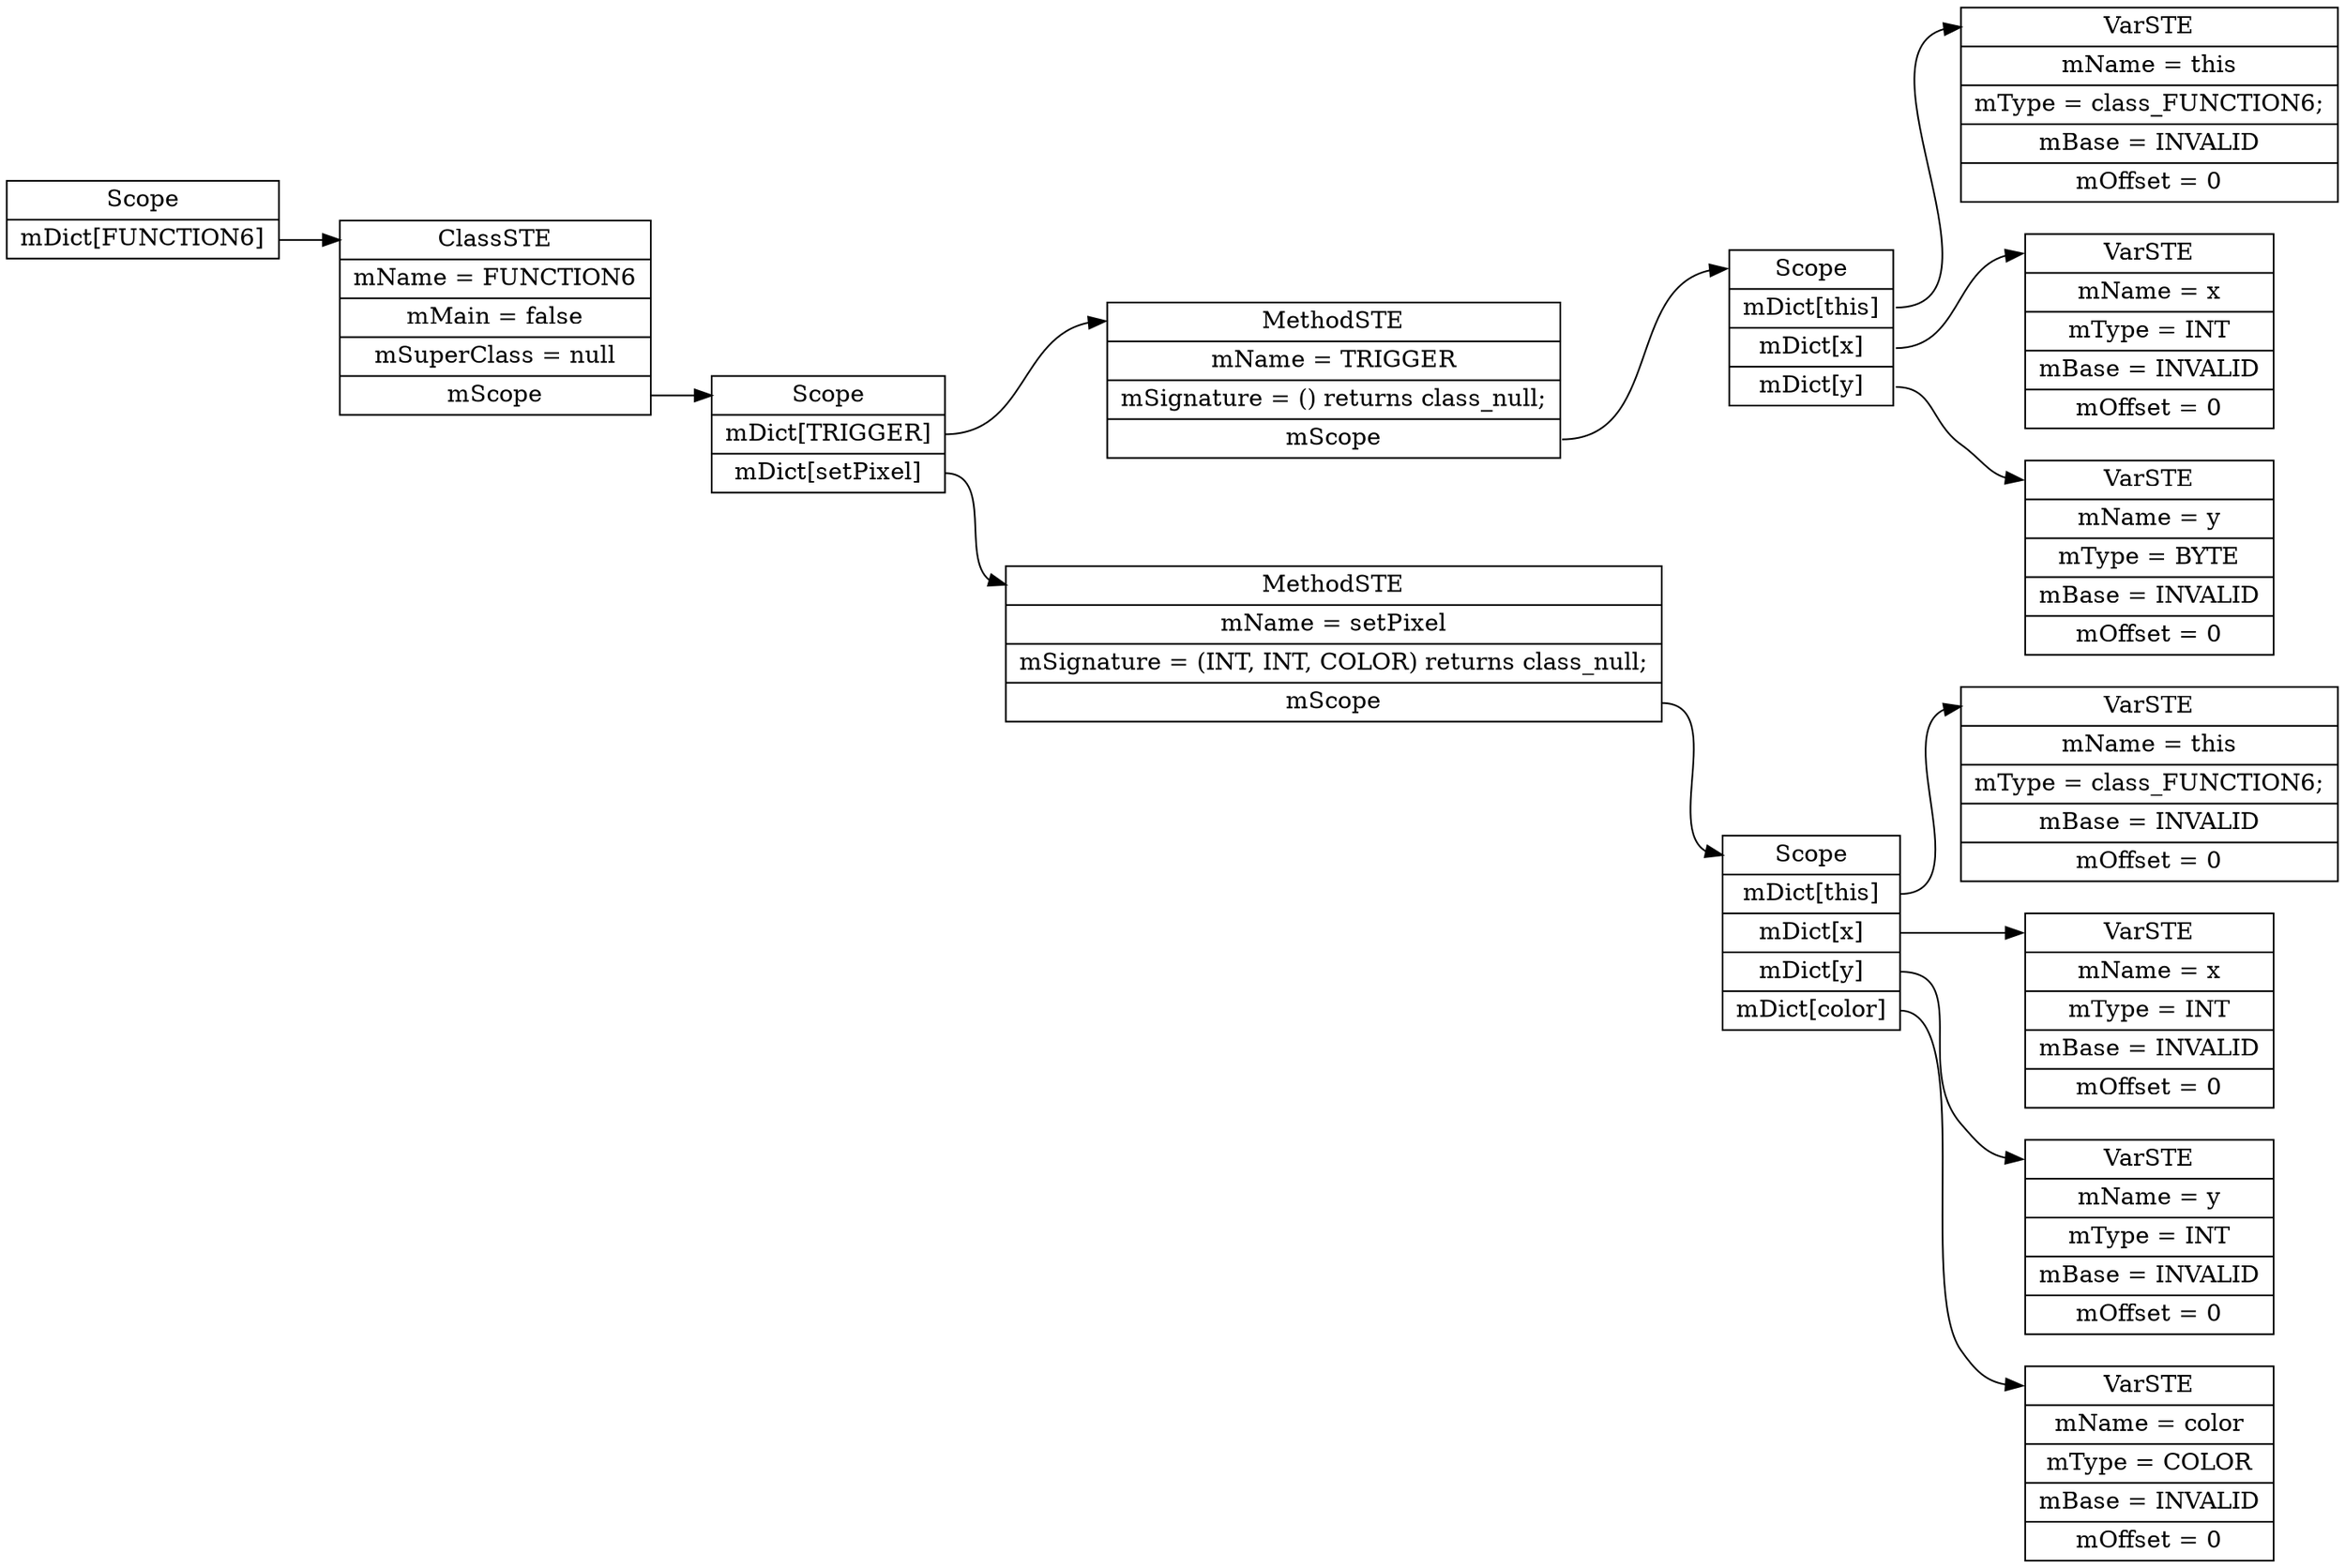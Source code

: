 digraph SymTable {
	graph [rankdir="LR"];
	node [shape=record];
	0 [label=" <f0> Scope | <f1> mDict\[FUNCTION6\] "];
	0:<f1> -> 1:<f0>;
	1 [label=" <f0> ClassSTE | <f1> mName = FUNCTION6| <f2> mMain = false| <f3> mSuperClass = null| <f4> mScope "];
	1:<f4> -> 2:<f0>;
	2 [label=" <f0> Scope | <f1> mDict\[TRIGGER\] | <f2> mDict\[setPixel\] "];
	2:<f1> -> 3:<f0>;
	3 [label=" <f0> MethodSTE | <f1> mName = TRIGGER| <f2> mSignature = () returns class_null;| <f3> mScope "];
	3:<f3> -> 4:<f0>;
	4 [label=" <f0> Scope | <f1> mDict\[this\] | <f2> mDict\[x\] | <f3> mDict\[y\] "];
	4:<f1> -> 5:<f0>;
	5 [label=" <f0> VarSTE | <f1> mName = this| <f2> mType = class_FUNCTION6;| <f3> mBase = INVALID| <f4> mOffset = 0"];
	4:<f2> -> 6:<f0>;
	6 [label=" <f0> VarSTE | <f1> mName = x| <f2> mType = INT| <f3> mBase = INVALID| <f4> mOffset = 0"];
	4:<f3> -> 7:<f0>;
	7 [label=" <f0> VarSTE | <f1> mName = y| <f2> mType = BYTE| <f3> mBase = INVALID| <f4> mOffset = 0"];
	2:<f2> -> 8:<f0>;
	8 [label=" <f0> MethodSTE | <f1> mName = setPixel| <f2> mSignature = (INT, INT, COLOR) returns class_null;| <f3> mScope "];
	8:<f3> -> 9:<f0>;
	9 [label=" <f0> Scope | <f1> mDict\[this\] | <f2> mDict\[x\] | <f3> mDict\[y\] | <f4> mDict\[color\] "];
	9:<f1> -> 10:<f0>;
	10 [label=" <f0> VarSTE | <f1> mName = this| <f2> mType = class_FUNCTION6;| <f3> mBase = INVALID| <f4> mOffset = 0"];
	9:<f2> -> 11:<f0>;
	11 [label=" <f0> VarSTE | <f1> mName = x| <f2> mType = INT| <f3> mBase = INVALID| <f4> mOffset = 0"];
	9:<f3> -> 12:<f0>;
	12 [label=" <f0> VarSTE | <f1> mName = y| <f2> mType = INT| <f3> mBase = INVALID| <f4> mOffset = 0"];
	9:<f4> -> 13:<f0>;
	13 [label=" <f0> VarSTE | <f1> mName = color| <f2> mType = COLOR| <f3> mBase = INVALID| <f4> mOffset = 0"];
}
